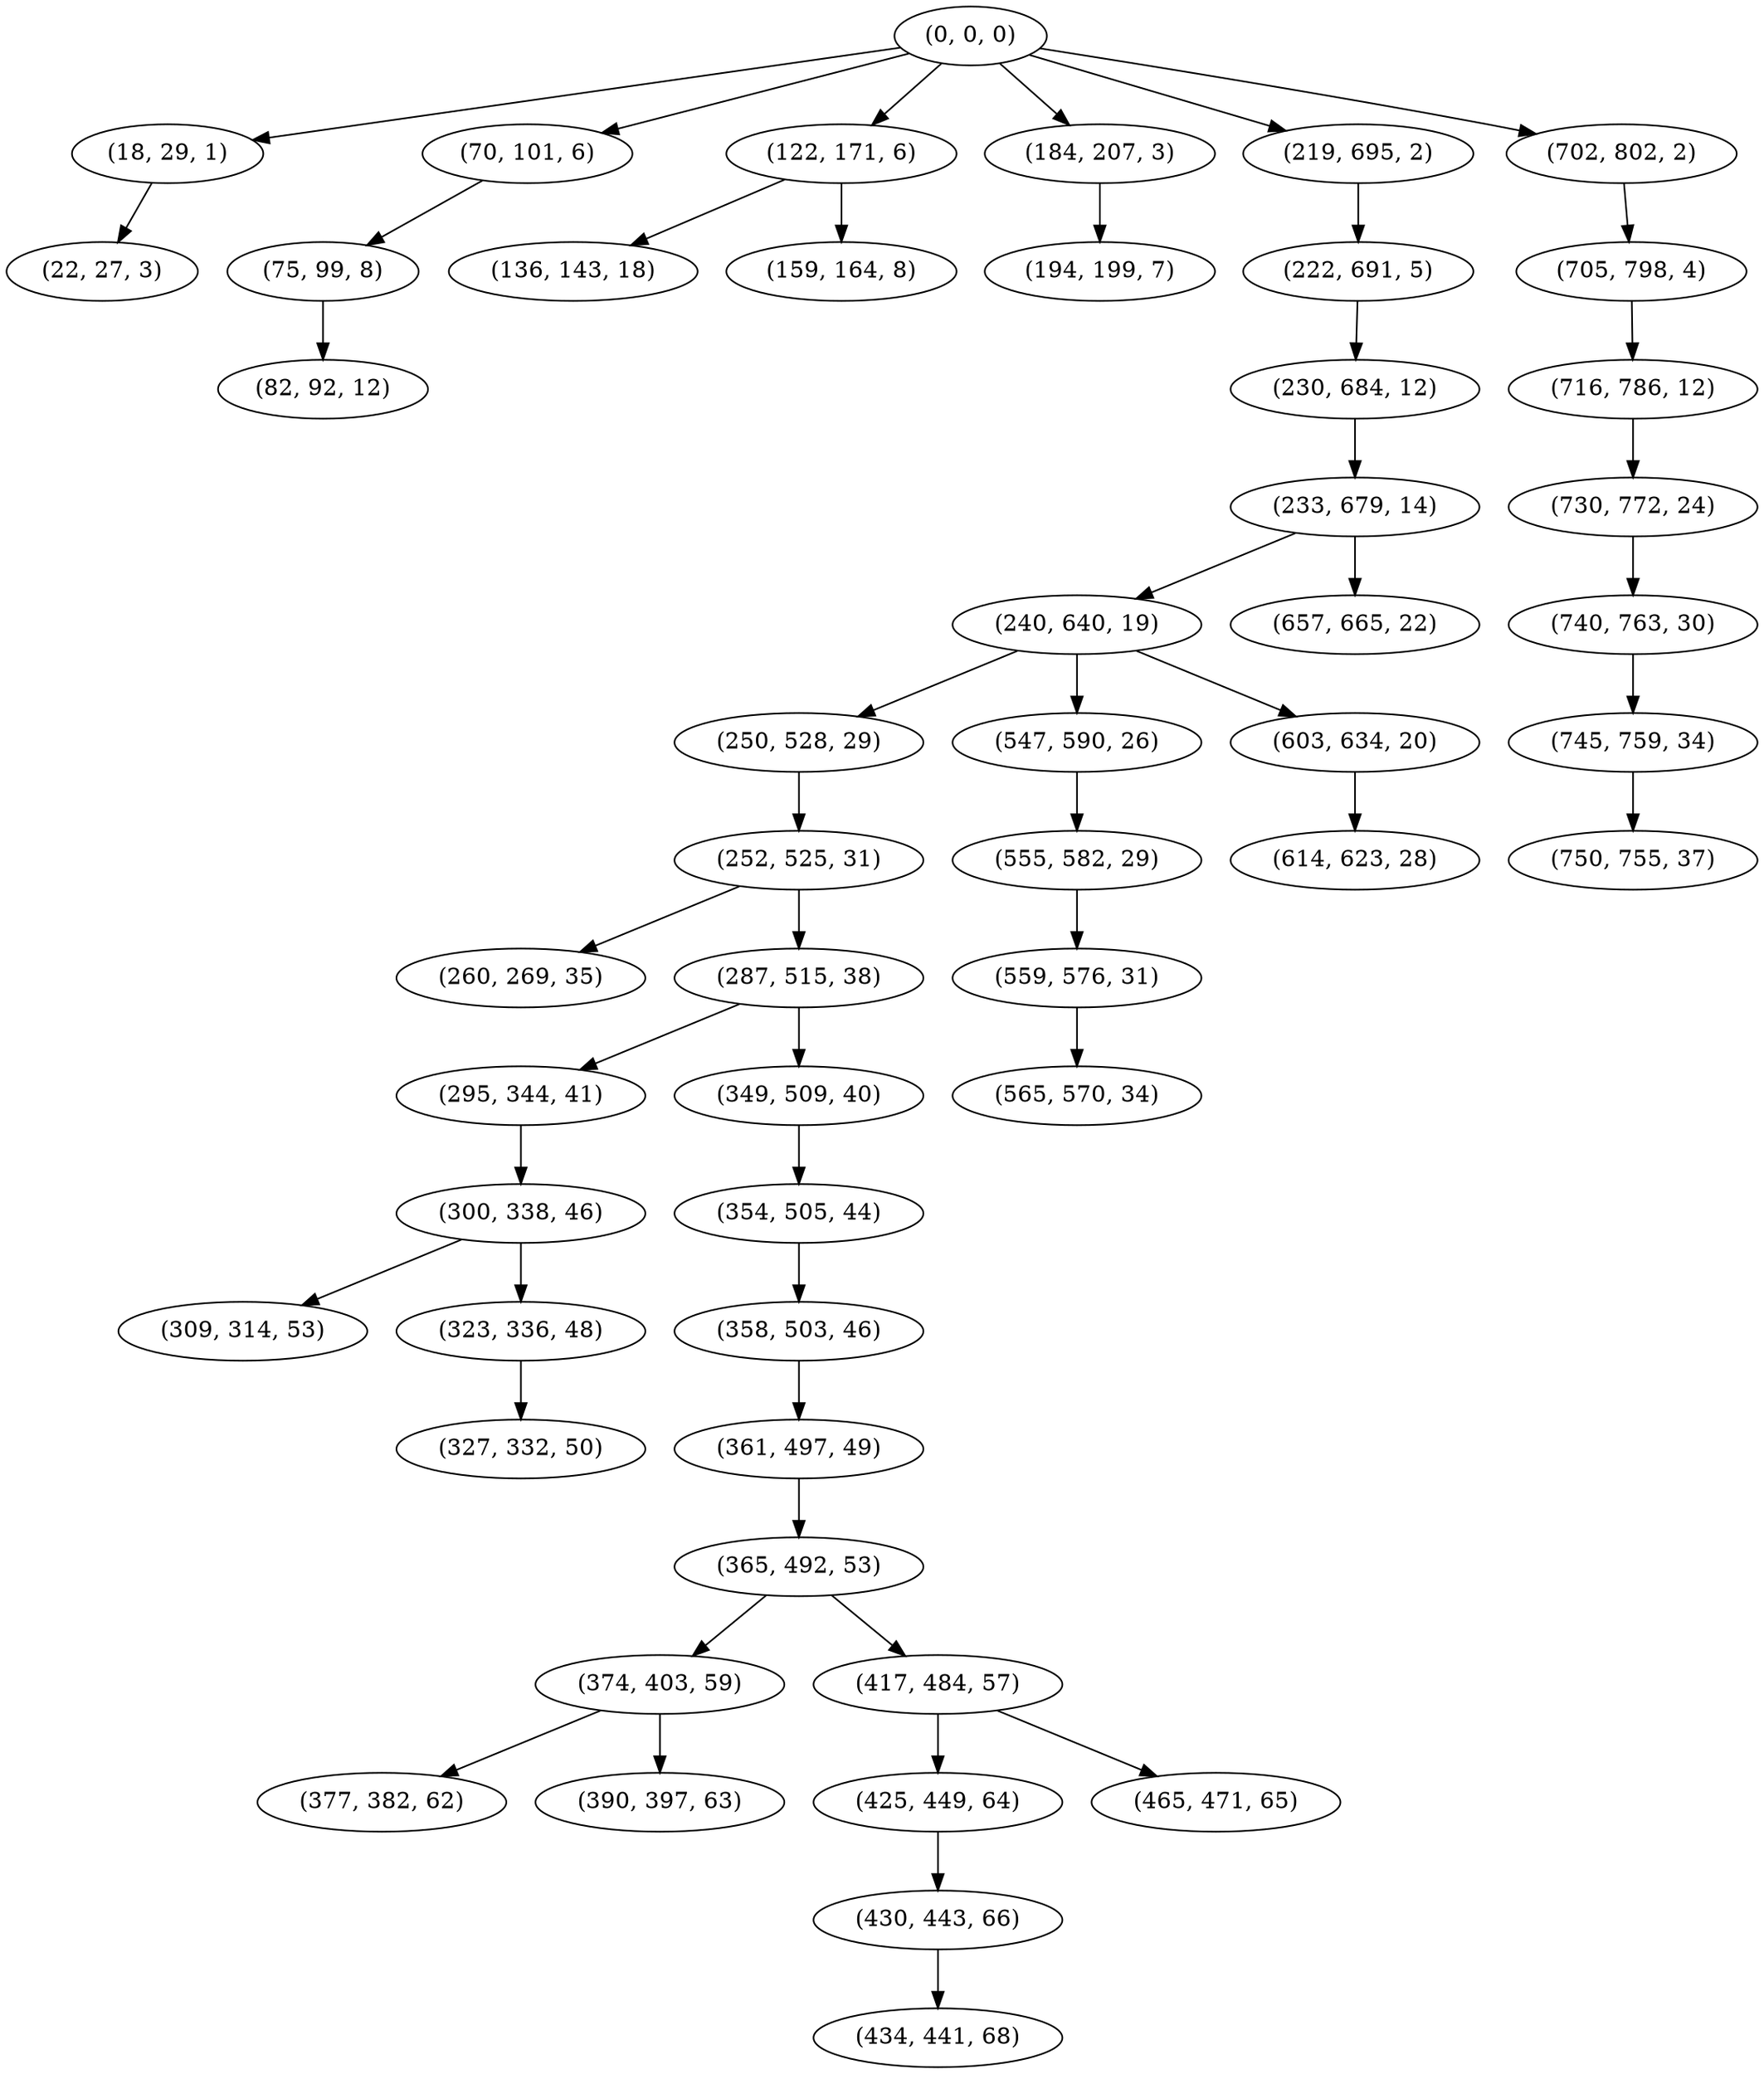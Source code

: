 digraph tree {
    "(0, 0, 0)";
    "(18, 29, 1)";
    "(22, 27, 3)";
    "(70, 101, 6)";
    "(75, 99, 8)";
    "(82, 92, 12)";
    "(122, 171, 6)";
    "(136, 143, 18)";
    "(159, 164, 8)";
    "(184, 207, 3)";
    "(194, 199, 7)";
    "(219, 695, 2)";
    "(222, 691, 5)";
    "(230, 684, 12)";
    "(233, 679, 14)";
    "(240, 640, 19)";
    "(250, 528, 29)";
    "(252, 525, 31)";
    "(260, 269, 35)";
    "(287, 515, 38)";
    "(295, 344, 41)";
    "(300, 338, 46)";
    "(309, 314, 53)";
    "(323, 336, 48)";
    "(327, 332, 50)";
    "(349, 509, 40)";
    "(354, 505, 44)";
    "(358, 503, 46)";
    "(361, 497, 49)";
    "(365, 492, 53)";
    "(374, 403, 59)";
    "(377, 382, 62)";
    "(390, 397, 63)";
    "(417, 484, 57)";
    "(425, 449, 64)";
    "(430, 443, 66)";
    "(434, 441, 68)";
    "(465, 471, 65)";
    "(547, 590, 26)";
    "(555, 582, 29)";
    "(559, 576, 31)";
    "(565, 570, 34)";
    "(603, 634, 20)";
    "(614, 623, 28)";
    "(657, 665, 22)";
    "(702, 802, 2)";
    "(705, 798, 4)";
    "(716, 786, 12)";
    "(730, 772, 24)";
    "(740, 763, 30)";
    "(745, 759, 34)";
    "(750, 755, 37)";
    "(0, 0, 0)" -> "(18, 29, 1)";
    "(0, 0, 0)" -> "(70, 101, 6)";
    "(0, 0, 0)" -> "(122, 171, 6)";
    "(0, 0, 0)" -> "(184, 207, 3)";
    "(0, 0, 0)" -> "(219, 695, 2)";
    "(0, 0, 0)" -> "(702, 802, 2)";
    "(18, 29, 1)" -> "(22, 27, 3)";
    "(70, 101, 6)" -> "(75, 99, 8)";
    "(75, 99, 8)" -> "(82, 92, 12)";
    "(122, 171, 6)" -> "(136, 143, 18)";
    "(122, 171, 6)" -> "(159, 164, 8)";
    "(184, 207, 3)" -> "(194, 199, 7)";
    "(219, 695, 2)" -> "(222, 691, 5)";
    "(222, 691, 5)" -> "(230, 684, 12)";
    "(230, 684, 12)" -> "(233, 679, 14)";
    "(233, 679, 14)" -> "(240, 640, 19)";
    "(233, 679, 14)" -> "(657, 665, 22)";
    "(240, 640, 19)" -> "(250, 528, 29)";
    "(240, 640, 19)" -> "(547, 590, 26)";
    "(240, 640, 19)" -> "(603, 634, 20)";
    "(250, 528, 29)" -> "(252, 525, 31)";
    "(252, 525, 31)" -> "(260, 269, 35)";
    "(252, 525, 31)" -> "(287, 515, 38)";
    "(287, 515, 38)" -> "(295, 344, 41)";
    "(287, 515, 38)" -> "(349, 509, 40)";
    "(295, 344, 41)" -> "(300, 338, 46)";
    "(300, 338, 46)" -> "(309, 314, 53)";
    "(300, 338, 46)" -> "(323, 336, 48)";
    "(323, 336, 48)" -> "(327, 332, 50)";
    "(349, 509, 40)" -> "(354, 505, 44)";
    "(354, 505, 44)" -> "(358, 503, 46)";
    "(358, 503, 46)" -> "(361, 497, 49)";
    "(361, 497, 49)" -> "(365, 492, 53)";
    "(365, 492, 53)" -> "(374, 403, 59)";
    "(365, 492, 53)" -> "(417, 484, 57)";
    "(374, 403, 59)" -> "(377, 382, 62)";
    "(374, 403, 59)" -> "(390, 397, 63)";
    "(417, 484, 57)" -> "(425, 449, 64)";
    "(417, 484, 57)" -> "(465, 471, 65)";
    "(425, 449, 64)" -> "(430, 443, 66)";
    "(430, 443, 66)" -> "(434, 441, 68)";
    "(547, 590, 26)" -> "(555, 582, 29)";
    "(555, 582, 29)" -> "(559, 576, 31)";
    "(559, 576, 31)" -> "(565, 570, 34)";
    "(603, 634, 20)" -> "(614, 623, 28)";
    "(702, 802, 2)" -> "(705, 798, 4)";
    "(705, 798, 4)" -> "(716, 786, 12)";
    "(716, 786, 12)" -> "(730, 772, 24)";
    "(730, 772, 24)" -> "(740, 763, 30)";
    "(740, 763, 30)" -> "(745, 759, 34)";
    "(745, 759, 34)" -> "(750, 755, 37)";
}
